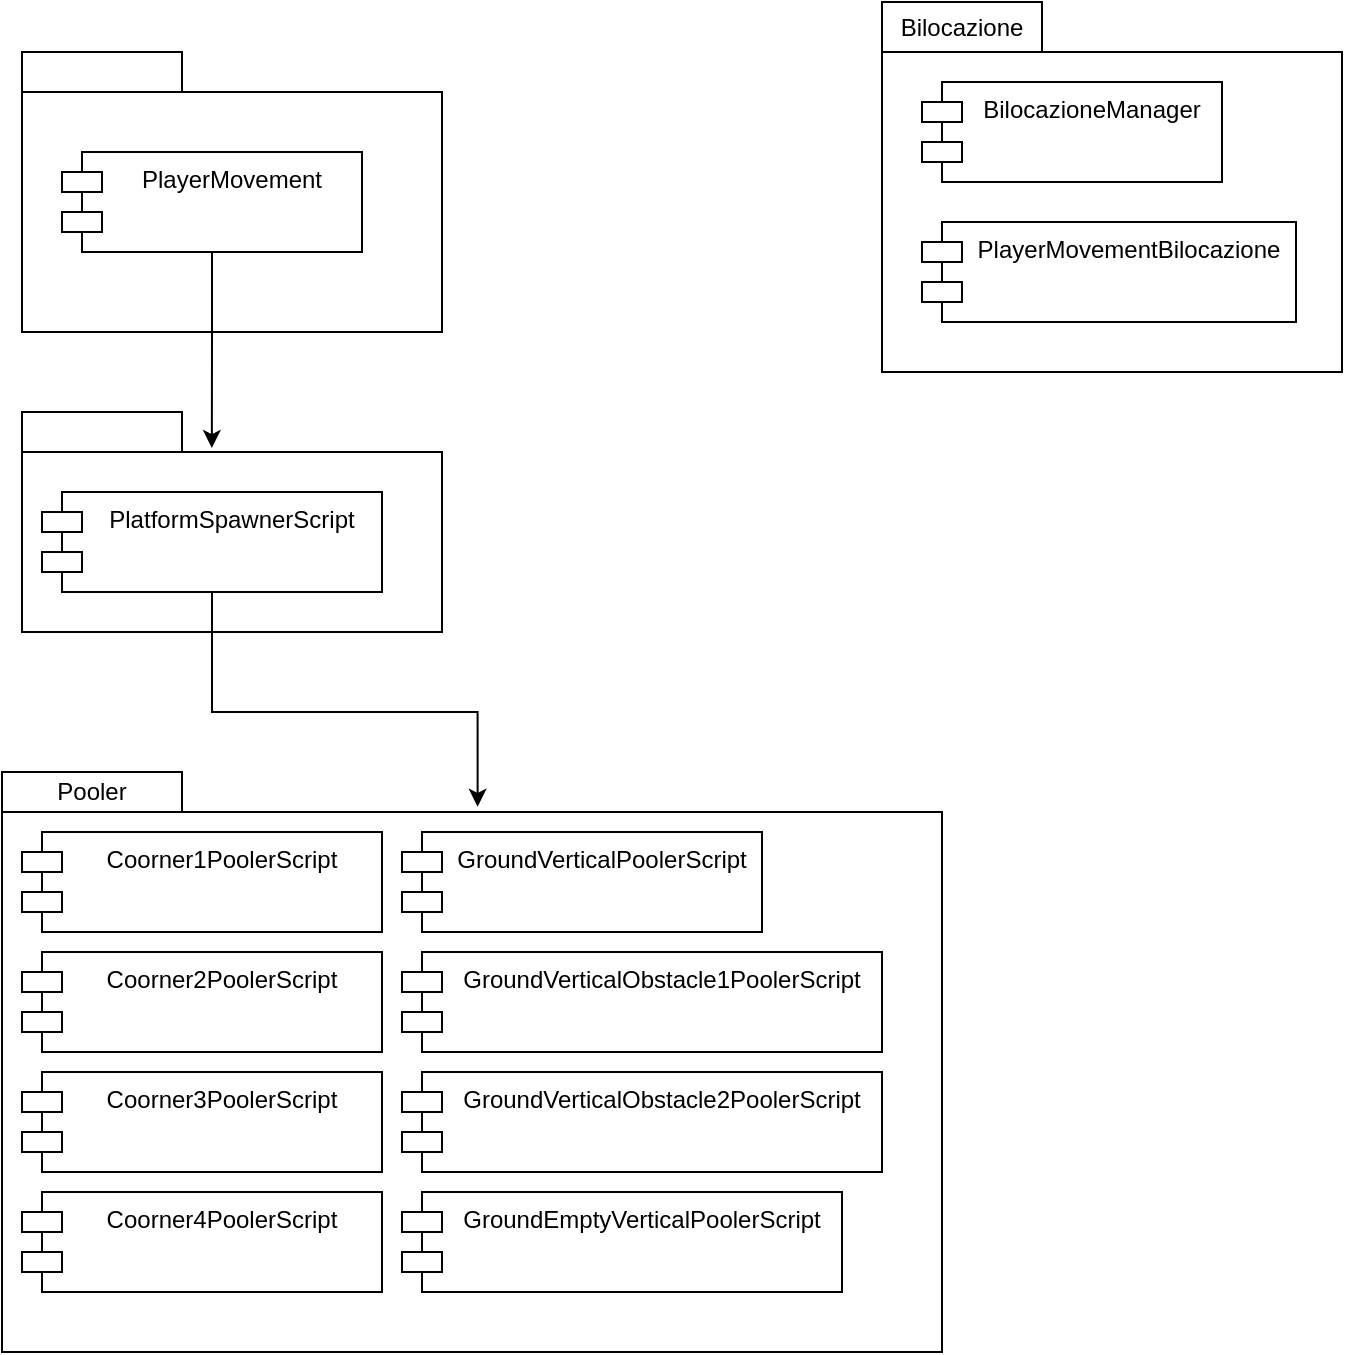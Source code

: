 <mxfile version="14.9.0" type="github">
  <diagram id="C5RBs43oDa-KdzZeNtuy" name="Page-1">
    <mxGraphModel dx="2489" dy="762" grid="1" gridSize="10" guides="1" tooltips="1" connect="1" arrows="1" fold="1" page="1" pageScale="1" pageWidth="827" pageHeight="1169" math="0" shadow="0">
      <root>
        <mxCell id="WIyWlLk6GJQsqaUBKTNV-0" />
        <mxCell id="WIyWlLk6GJQsqaUBKTNV-1" parent="WIyWlLk6GJQsqaUBKTNV-0" />
        <mxCell id="6NKrDeC7ifxQgwxbEwMk-0" value="" style="shape=folder;fontStyle=1;spacingTop=10;tabWidth=90;tabHeight=20;tabPosition=left;html=1;" vertex="1" parent="WIyWlLk6GJQsqaUBKTNV-1">
          <mxGeometry x="-780" y="430" width="470" height="290" as="geometry" />
        </mxCell>
        <mxCell id="6NKrDeC7ifxQgwxbEwMk-2" value="Coorner1PoolerScript" style="shape=module;align=left;spacingLeft=20;align=center;verticalAlign=top;" vertex="1" parent="WIyWlLk6GJQsqaUBKTNV-1">
          <mxGeometry x="-770" y="460" width="180" height="50" as="geometry" />
        </mxCell>
        <mxCell id="6NKrDeC7ifxQgwxbEwMk-3" value="Coorner2PoolerScript" style="shape=module;align=left;spacingLeft=20;align=center;verticalAlign=top;" vertex="1" parent="WIyWlLk6GJQsqaUBKTNV-1">
          <mxGeometry x="-770" y="520" width="180" height="50" as="geometry" />
        </mxCell>
        <mxCell id="6NKrDeC7ifxQgwxbEwMk-4" value="Coorner3PoolerScript" style="shape=module;align=left;spacingLeft=20;align=center;verticalAlign=top;" vertex="1" parent="WIyWlLk6GJQsqaUBKTNV-1">
          <mxGeometry x="-770" y="580" width="180" height="50" as="geometry" />
        </mxCell>
        <mxCell id="6NKrDeC7ifxQgwxbEwMk-5" value="Coorner4PoolerScript" style="shape=module;align=left;spacingLeft=20;align=center;verticalAlign=top;" vertex="1" parent="WIyWlLk6GJQsqaUBKTNV-1">
          <mxGeometry x="-770" y="640" width="180" height="50" as="geometry" />
        </mxCell>
        <mxCell id="6NKrDeC7ifxQgwxbEwMk-6" value="GroundVerticalPoolerScript" style="shape=module;align=left;spacingLeft=20;align=center;verticalAlign=top;" vertex="1" parent="WIyWlLk6GJQsqaUBKTNV-1">
          <mxGeometry x="-580" y="460" width="180" height="50" as="geometry" />
        </mxCell>
        <mxCell id="6NKrDeC7ifxQgwxbEwMk-7" value="GroundVerticalObstacle1PoolerScript" style="shape=module;align=left;spacingLeft=20;align=center;verticalAlign=top;" vertex="1" parent="WIyWlLk6GJQsqaUBKTNV-1">
          <mxGeometry x="-580" y="520" width="240" height="50" as="geometry" />
        </mxCell>
        <mxCell id="6NKrDeC7ifxQgwxbEwMk-8" value="GroundVerticalObstacle2PoolerScript" style="shape=module;align=left;spacingLeft=20;align=center;verticalAlign=top;" vertex="1" parent="WIyWlLk6GJQsqaUBKTNV-1">
          <mxGeometry x="-580" y="580" width="240" height="50" as="geometry" />
        </mxCell>
        <mxCell id="6NKrDeC7ifxQgwxbEwMk-10" value="GroundEmptyVerticalPoolerScript" style="shape=module;align=left;spacingLeft=20;align=center;verticalAlign=top;" vertex="1" parent="WIyWlLk6GJQsqaUBKTNV-1">
          <mxGeometry x="-580" y="640" width="220" height="50" as="geometry" />
        </mxCell>
        <mxCell id="6NKrDeC7ifxQgwxbEwMk-11" value="Pooler" style="text;html=1;strokeColor=none;fillColor=none;align=center;verticalAlign=middle;whiteSpace=wrap;rounded=0;" vertex="1" parent="WIyWlLk6GJQsqaUBKTNV-1">
          <mxGeometry x="-780" y="430" width="90" height="20" as="geometry" />
        </mxCell>
        <mxCell id="6NKrDeC7ifxQgwxbEwMk-12" value="" style="shape=folder;fontStyle=1;spacingTop=10;tabWidth=80;tabHeight=25;tabPosition=left;html=1;" vertex="1" parent="WIyWlLk6GJQsqaUBKTNV-1">
          <mxGeometry x="-340" y="45" width="230" height="185" as="geometry" />
        </mxCell>
        <mxCell id="6NKrDeC7ifxQgwxbEwMk-13" value="BilocazioneManager" style="shape=module;align=left;spacingLeft=20;align=center;verticalAlign=top;" vertex="1" parent="WIyWlLk6GJQsqaUBKTNV-1">
          <mxGeometry x="-320" y="85" width="150" height="50" as="geometry" />
        </mxCell>
        <mxCell id="6NKrDeC7ifxQgwxbEwMk-14" value="PlayerMovementBilocazione" style="shape=module;align=left;spacingLeft=20;align=center;verticalAlign=top;" vertex="1" parent="WIyWlLk6GJQsqaUBKTNV-1">
          <mxGeometry x="-320" y="155" width="187" height="50" as="geometry" />
        </mxCell>
        <mxCell id="6NKrDeC7ifxQgwxbEwMk-15" value="" style="shape=folder;fontStyle=1;spacingTop=10;tabWidth=80;tabHeight=20;tabPosition=left;html=1;" vertex="1" parent="WIyWlLk6GJQsqaUBKTNV-1">
          <mxGeometry x="-770" y="70" width="210" height="140" as="geometry" />
        </mxCell>
        <mxCell id="6NKrDeC7ifxQgwxbEwMk-21" style="edgeStyle=orthogonalEdgeStyle;rounded=0;orthogonalLoop=1;jettySize=auto;html=1;entryX=0.452;entryY=0.164;entryDx=0;entryDy=0;entryPerimeter=0;" edge="1" parent="WIyWlLk6GJQsqaUBKTNV-1" source="6NKrDeC7ifxQgwxbEwMk-16" target="6NKrDeC7ifxQgwxbEwMk-17">
          <mxGeometry relative="1" as="geometry" />
        </mxCell>
        <mxCell id="6NKrDeC7ifxQgwxbEwMk-16" value="PlayerMovement" style="shape=module;align=left;spacingLeft=20;align=center;verticalAlign=top;" vertex="1" parent="WIyWlLk6GJQsqaUBKTNV-1">
          <mxGeometry x="-750" y="120" width="150" height="50" as="geometry" />
        </mxCell>
        <mxCell id="6NKrDeC7ifxQgwxbEwMk-17" value="" style="shape=folder;fontStyle=1;spacingTop=10;tabWidth=80;tabHeight=20;tabPosition=left;html=1;" vertex="1" parent="WIyWlLk6GJQsqaUBKTNV-1">
          <mxGeometry x="-770" y="250" width="210" height="110" as="geometry" />
        </mxCell>
        <mxCell id="6NKrDeC7ifxQgwxbEwMk-22" style="edgeStyle=orthogonalEdgeStyle;rounded=0;orthogonalLoop=1;jettySize=auto;html=1;entryX=0.506;entryY=0.06;entryDx=0;entryDy=0;entryPerimeter=0;" edge="1" parent="WIyWlLk6GJQsqaUBKTNV-1" source="6NKrDeC7ifxQgwxbEwMk-18" target="6NKrDeC7ifxQgwxbEwMk-0">
          <mxGeometry relative="1" as="geometry">
            <Array as="points">
              <mxPoint x="-675" y="400" />
              <mxPoint x="-542" y="400" />
            </Array>
          </mxGeometry>
        </mxCell>
        <mxCell id="6NKrDeC7ifxQgwxbEwMk-18" value="PlatformSpawnerScript" style="shape=module;align=left;spacingLeft=20;align=center;verticalAlign=top;" vertex="1" parent="WIyWlLk6GJQsqaUBKTNV-1">
          <mxGeometry x="-760" y="290" width="170" height="50" as="geometry" />
        </mxCell>
        <mxCell id="6NKrDeC7ifxQgwxbEwMk-23" value="Bilocazione" style="text;html=1;strokeColor=none;fillColor=none;align=center;verticalAlign=middle;whiteSpace=wrap;rounded=0;" vertex="1" parent="WIyWlLk6GJQsqaUBKTNV-1">
          <mxGeometry x="-340" y="45" width="80" height="25" as="geometry" />
        </mxCell>
      </root>
    </mxGraphModel>
  </diagram>
</mxfile>
